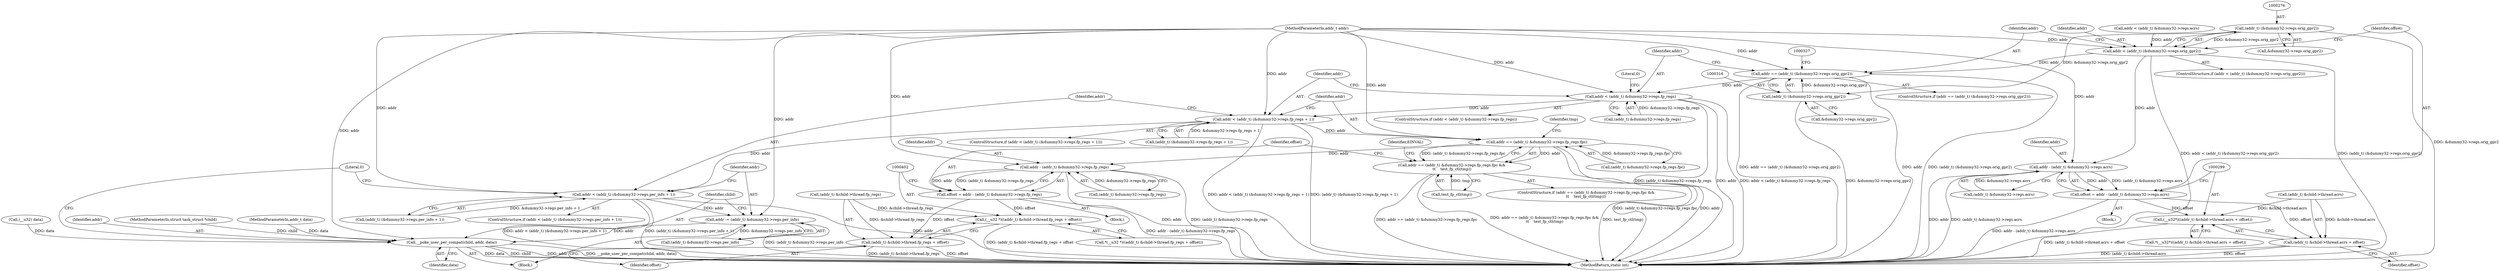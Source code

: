 digraph "0_linux_dab6cf55f81a6e16b8147aed9a843e1691dcd318_0@pointer" {
"1000275" [label="(Call,(addr_t) (&dummy32->regs.orig_gpr2))"];
"1000273" [label="(Call,addr < (addr_t) (&dummy32->regs.orig_gpr2))"];
"1000286" [label="(Call,addr - (addr_t) &dummy32->regs.acrs)"];
"1000284" [label="(Call,offset = addr - (addr_t) &dummy32->regs.acrs)"];
"1000298" [label="(Call,(__u32*)((addr_t) &child->thread.acrs + offset))"];
"1000300" [label="(Call,(addr_t) &child->thread.acrs + offset)"];
"1000313" [label="(Call,addr == (addr_t) (&dummy32->regs.orig_gpr2))"];
"1000340" [label="(Call,addr < (addr_t) &dummy32->regs.fp_regs)"];
"1000355" [label="(Call,addr < (addr_t) (&dummy32->regs.fp_regs + 1))"];
"1000370" [label="(Call,addr == (addr_t) &dummy32->regs.fp_regs.fpc)"];
"1000369" [label="(Call,addr == (addr_t) &dummy32->regs.fp_regs.fpc &&\n\t\t    test_fp_ctl(tmp))"];
"1000389" [label="(Call,addr - (addr_t) &dummy32->regs.fp_regs)"];
"1000387" [label="(Call,offset = addr - (addr_t) &dummy32->regs.fp_regs)"];
"1000401" [label="(Call,(__u32 *)((addr_t) &child->thread.fp_regs + offset))"];
"1000403" [label="(Call,(addr_t) &child->thread.fp_regs + offset)"];
"1000416" [label="(Call,addr < (addr_t) (&dummy32->regs.per_info + 1))"];
"1000429" [label="(Call,addr -= (addr_t) &dummy32->regs.per_info)"];
"1000439" [label="(Call,__poke_user_per_compat(child, addr, data))"];
"1000315" [label="(Call,(addr_t) (&dummy32->regs.orig_gpr2))"];
"1000285" [label="(Identifier,offset)"];
"1000284" [label="(Call,offset = addr - (addr_t) &dummy32->regs.acrs)"];
"1000273" [label="(Call,addr < (addr_t) (&dummy32->regs.orig_gpr2))"];
"1000388" [label="(Identifier,offset)"];
"1000112" [label="(MethodParameterIn,struct task_struct *child)"];
"1000301" [label="(Call,(addr_t) &child->thread.acrs)"];
"1000391" [label="(Call,(addr_t) &dummy32->regs.fp_regs)"];
"1000354" [label="(ControlStructure,if (addr < (addr_t) (&dummy32->regs.fp_regs + 1)))"];
"1000386" [label="(Identifier,EINVAL)"];
"1000371" [label="(Identifier,addr)"];
"1000114" [label="(MethodParameterIn,addr_t data)"];
"1000439" [label="(Call,__poke_user_per_compat(child, addr, data))"];
"1000370" [label="(Call,addr == (addr_t) &dummy32->regs.fp_regs.fpc)"];
"1000412" [label="(Identifier,offset)"];
"1000342" [label="(Call,(addr_t) &dummy32->regs.fp_regs)"];
"1000298" [label="(Call,(__u32*)((addr_t) &child->thread.acrs + offset))"];
"1000297" [label="(Call,*(__u32*)((addr_t) &child->thread.acrs + offset))"];
"1000389" [label="(Call,addr - (addr_t) &dummy32->regs.fp_regs)"];
"1000401" [label="(Call,(__u32 *)((addr_t) &child->thread.fp_regs + offset))"];
"1000383" [label="(Identifier,tmp)"];
"1000288" [label="(Call,(addr_t) &dummy32->regs.acrs)"];
"1000274" [label="(Identifier,addr)"];
"1000403" [label="(Call,(addr_t) &child->thread.fp_regs + offset)"];
"1000283" [label="(Block,)"];
"1000428" [label="(Block,)"];
"1000286" [label="(Call,addr - (addr_t) &dummy32->regs.acrs)"];
"1000317" [label="(Call,&dummy32->regs.orig_gpr2)"];
"1000372" [label="(Call,(addr_t) &dummy32->regs.fp_regs.fpc)"];
"1000277" [label="(Call,&dummy32->regs.orig_gpr2)"];
"1000416" [label="(Call,addr < (addr_t) (&dummy32->regs.per_info + 1))"];
"1000315" [label="(Call,(addr_t) (&dummy32->regs.orig_gpr2))"];
"1000431" [label="(Call,(addr_t) &dummy32->regs.per_info)"];
"1000287" [label="(Identifier,addr)"];
"1000418" [label="(Call,(addr_t) (&dummy32->regs.per_info + 1))"];
"1000275" [label="(Call,(addr_t) (&dummy32->regs.orig_gpr2))"];
"1000340" [label="(Call,addr < (addr_t) &dummy32->regs.fp_regs)"];
"1000309" [label="(Identifier,offset)"];
"1000444" [label="(Literal,0)"];
"1000357" [label="(Call,(addr_t) (&dummy32->regs.fp_regs + 1))"];
"1000417" [label="(Identifier,addr)"];
"1000123" [label="(Call,(__u32) data)"];
"1000339" [label="(ControlStructure,if (addr < (addr_t) &dummy32->regs.fp_regs))"];
"1000400" [label="(Call,*(__u32 *)((addr_t) &child->thread.fp_regs + offset))"];
"1000441" [label="(Identifier,addr)"];
"1000390" [label="(Identifier,addr)"];
"1000272" [label="(ControlStructure,if (addr < (addr_t) (&dummy32->regs.orig_gpr2)))"];
"1000367" [label="(Block,)"];
"1000300" [label="(Call,(addr_t) &child->thread.acrs + offset)"];
"1000404" [label="(Call,(addr_t) &child->thread.fp_regs)"];
"1000440" [label="(Identifier,child)"];
"1000314" [label="(Identifier,addr)"];
"1000312" [label="(ControlStructure,if (addr == (addr_t) (&dummy32->regs.orig_gpr2)))"];
"1000341" [label="(Identifier,addr)"];
"1000356" [label="(Identifier,addr)"];
"1000387" [label="(Call,offset = addr - (addr_t) &dummy32->regs.fp_regs)"];
"1000415" [label="(ControlStructure,if (addr < (addr_t) (&dummy32->regs.per_info + 1)))"];
"1000445" [label="(MethodReturn,static int)"];
"1000313" [label="(Call,addr == (addr_t) (&dummy32->regs.orig_gpr2))"];
"1000355" [label="(Call,addr < (addr_t) (&dummy32->regs.fp_regs + 1))"];
"1000369" [label="(Call,addr == (addr_t) &dummy32->regs.fp_regs.fpc &&\n\t\t    test_fp_ctl(tmp))"];
"1000442" [label="(Identifier,data)"];
"1000430" [label="(Identifier,addr)"];
"1000382" [label="(Call,test_fp_ctl(tmp))"];
"1000352" [label="(Literal,0)"];
"1000368" [label="(ControlStructure,if (addr == (addr_t) &dummy32->regs.fp_regs.fpc &&\n\t\t    test_fp_ctl(tmp)))"];
"1000429" [label="(Call,addr -= (addr_t) &dummy32->regs.per_info)"];
"1000113" [label="(MethodParameterIn,addr_t addr)"];
"1000128" [label="(Call,addr < (addr_t) &dummy32->regs.acrs)"];
"1000275" -> "1000273"  [label="AST: "];
"1000275" -> "1000277"  [label="CFG: "];
"1000276" -> "1000275"  [label="AST: "];
"1000277" -> "1000275"  [label="AST: "];
"1000273" -> "1000275"  [label="CFG: "];
"1000275" -> "1000445"  [label="DDG: &dummy32->regs.orig_gpr2"];
"1000275" -> "1000273"  [label="DDG: &dummy32->regs.orig_gpr2"];
"1000275" -> "1000315"  [label="DDG: &dummy32->regs.orig_gpr2"];
"1000273" -> "1000272"  [label="AST: "];
"1000274" -> "1000273"  [label="AST: "];
"1000285" -> "1000273"  [label="CFG: "];
"1000314" -> "1000273"  [label="CFG: "];
"1000273" -> "1000445"  [label="DDG: (addr_t) (&dummy32->regs.orig_gpr2)"];
"1000273" -> "1000445"  [label="DDG: addr < (addr_t) (&dummy32->regs.orig_gpr2)"];
"1000128" -> "1000273"  [label="DDG: addr"];
"1000113" -> "1000273"  [label="DDG: addr"];
"1000273" -> "1000286"  [label="DDG: addr"];
"1000273" -> "1000313"  [label="DDG: addr"];
"1000286" -> "1000284"  [label="AST: "];
"1000286" -> "1000288"  [label="CFG: "];
"1000287" -> "1000286"  [label="AST: "];
"1000288" -> "1000286"  [label="AST: "];
"1000284" -> "1000286"  [label="CFG: "];
"1000286" -> "1000445"  [label="DDG: addr"];
"1000286" -> "1000445"  [label="DDG: (addr_t) &dummy32->regs.acrs"];
"1000286" -> "1000284"  [label="DDG: addr"];
"1000286" -> "1000284"  [label="DDG: (addr_t) &dummy32->regs.acrs"];
"1000113" -> "1000286"  [label="DDG: addr"];
"1000288" -> "1000286"  [label="DDG: &dummy32->regs.acrs"];
"1000284" -> "1000283"  [label="AST: "];
"1000285" -> "1000284"  [label="AST: "];
"1000299" -> "1000284"  [label="CFG: "];
"1000284" -> "1000445"  [label="DDG: addr - (addr_t) &dummy32->regs.acrs"];
"1000284" -> "1000298"  [label="DDG: offset"];
"1000284" -> "1000300"  [label="DDG: offset"];
"1000298" -> "1000297"  [label="AST: "];
"1000298" -> "1000300"  [label="CFG: "];
"1000299" -> "1000298"  [label="AST: "];
"1000300" -> "1000298"  [label="AST: "];
"1000297" -> "1000298"  [label="CFG: "];
"1000298" -> "1000445"  [label="DDG: (addr_t) &child->thread.acrs + offset"];
"1000301" -> "1000298"  [label="DDG: &child->thread.acrs"];
"1000300" -> "1000309"  [label="CFG: "];
"1000301" -> "1000300"  [label="AST: "];
"1000309" -> "1000300"  [label="AST: "];
"1000300" -> "1000445"  [label="DDG: offset"];
"1000300" -> "1000445"  [label="DDG: (addr_t) &child->thread.acrs"];
"1000301" -> "1000300"  [label="DDG: &child->thread.acrs"];
"1000313" -> "1000312"  [label="AST: "];
"1000313" -> "1000315"  [label="CFG: "];
"1000314" -> "1000313"  [label="AST: "];
"1000315" -> "1000313"  [label="AST: "];
"1000327" -> "1000313"  [label="CFG: "];
"1000341" -> "1000313"  [label="CFG: "];
"1000313" -> "1000445"  [label="DDG: (addr_t) (&dummy32->regs.orig_gpr2)"];
"1000313" -> "1000445"  [label="DDG: addr == (addr_t) (&dummy32->regs.orig_gpr2)"];
"1000313" -> "1000445"  [label="DDG: addr"];
"1000113" -> "1000313"  [label="DDG: addr"];
"1000315" -> "1000313"  [label="DDG: &dummy32->regs.orig_gpr2"];
"1000313" -> "1000340"  [label="DDG: addr"];
"1000340" -> "1000339"  [label="AST: "];
"1000340" -> "1000342"  [label="CFG: "];
"1000341" -> "1000340"  [label="AST: "];
"1000342" -> "1000340"  [label="AST: "];
"1000352" -> "1000340"  [label="CFG: "];
"1000356" -> "1000340"  [label="CFG: "];
"1000340" -> "1000445"  [label="DDG: (addr_t) &dummy32->regs.fp_regs"];
"1000340" -> "1000445"  [label="DDG: addr < (addr_t) &dummy32->regs.fp_regs"];
"1000340" -> "1000445"  [label="DDG: addr"];
"1000113" -> "1000340"  [label="DDG: addr"];
"1000342" -> "1000340"  [label="DDG: &dummy32->regs.fp_regs"];
"1000340" -> "1000355"  [label="DDG: addr"];
"1000355" -> "1000354"  [label="AST: "];
"1000355" -> "1000357"  [label="CFG: "];
"1000356" -> "1000355"  [label="AST: "];
"1000357" -> "1000355"  [label="AST: "];
"1000371" -> "1000355"  [label="CFG: "];
"1000417" -> "1000355"  [label="CFG: "];
"1000355" -> "1000445"  [label="DDG: (addr_t) (&dummy32->regs.fp_regs + 1)"];
"1000355" -> "1000445"  [label="DDG: addr < (addr_t) (&dummy32->regs.fp_regs + 1)"];
"1000113" -> "1000355"  [label="DDG: addr"];
"1000357" -> "1000355"  [label="DDG: &dummy32->regs.fp_regs + 1"];
"1000355" -> "1000370"  [label="DDG: addr"];
"1000355" -> "1000416"  [label="DDG: addr"];
"1000370" -> "1000369"  [label="AST: "];
"1000370" -> "1000372"  [label="CFG: "];
"1000371" -> "1000370"  [label="AST: "];
"1000372" -> "1000370"  [label="AST: "];
"1000383" -> "1000370"  [label="CFG: "];
"1000369" -> "1000370"  [label="CFG: "];
"1000370" -> "1000445"  [label="DDG: (addr_t) &dummy32->regs.fp_regs.fpc"];
"1000370" -> "1000445"  [label="DDG: addr"];
"1000370" -> "1000369"  [label="DDG: addr"];
"1000370" -> "1000369"  [label="DDG: (addr_t) &dummy32->regs.fp_regs.fpc"];
"1000113" -> "1000370"  [label="DDG: addr"];
"1000372" -> "1000370"  [label="DDG: &dummy32->regs.fp_regs.fpc"];
"1000370" -> "1000389"  [label="DDG: addr"];
"1000369" -> "1000368"  [label="AST: "];
"1000369" -> "1000382"  [label="CFG: "];
"1000382" -> "1000369"  [label="AST: "];
"1000386" -> "1000369"  [label="CFG: "];
"1000388" -> "1000369"  [label="CFG: "];
"1000369" -> "1000445"  [label="DDG: addr == (addr_t) &dummy32->regs.fp_regs.fpc &&\n\t\t    test_fp_ctl(tmp)"];
"1000369" -> "1000445"  [label="DDG: addr == (addr_t) &dummy32->regs.fp_regs.fpc"];
"1000369" -> "1000445"  [label="DDG: test_fp_ctl(tmp)"];
"1000382" -> "1000369"  [label="DDG: tmp"];
"1000389" -> "1000387"  [label="AST: "];
"1000389" -> "1000391"  [label="CFG: "];
"1000390" -> "1000389"  [label="AST: "];
"1000391" -> "1000389"  [label="AST: "];
"1000387" -> "1000389"  [label="CFG: "];
"1000389" -> "1000445"  [label="DDG: addr"];
"1000389" -> "1000445"  [label="DDG: (addr_t) &dummy32->regs.fp_regs"];
"1000389" -> "1000387"  [label="DDG: addr"];
"1000389" -> "1000387"  [label="DDG: (addr_t) &dummy32->regs.fp_regs"];
"1000113" -> "1000389"  [label="DDG: addr"];
"1000391" -> "1000389"  [label="DDG: &dummy32->regs.fp_regs"];
"1000387" -> "1000367"  [label="AST: "];
"1000388" -> "1000387"  [label="AST: "];
"1000402" -> "1000387"  [label="CFG: "];
"1000387" -> "1000445"  [label="DDG: addr - (addr_t) &dummy32->regs.fp_regs"];
"1000387" -> "1000401"  [label="DDG: offset"];
"1000387" -> "1000403"  [label="DDG: offset"];
"1000401" -> "1000400"  [label="AST: "];
"1000401" -> "1000403"  [label="CFG: "];
"1000402" -> "1000401"  [label="AST: "];
"1000403" -> "1000401"  [label="AST: "];
"1000400" -> "1000401"  [label="CFG: "];
"1000401" -> "1000445"  [label="DDG: (addr_t) &child->thread.fp_regs + offset"];
"1000404" -> "1000401"  [label="DDG: &child->thread.fp_regs"];
"1000403" -> "1000412"  [label="CFG: "];
"1000404" -> "1000403"  [label="AST: "];
"1000412" -> "1000403"  [label="AST: "];
"1000403" -> "1000445"  [label="DDG: offset"];
"1000403" -> "1000445"  [label="DDG: (addr_t) &child->thread.fp_regs"];
"1000404" -> "1000403"  [label="DDG: &child->thread.fp_regs"];
"1000416" -> "1000415"  [label="AST: "];
"1000416" -> "1000418"  [label="CFG: "];
"1000417" -> "1000416"  [label="AST: "];
"1000418" -> "1000416"  [label="AST: "];
"1000430" -> "1000416"  [label="CFG: "];
"1000444" -> "1000416"  [label="CFG: "];
"1000416" -> "1000445"  [label="DDG: addr < (addr_t) (&dummy32->regs.per_info + 1)"];
"1000416" -> "1000445"  [label="DDG: (addr_t) (&dummy32->regs.per_info + 1)"];
"1000416" -> "1000445"  [label="DDG: addr"];
"1000113" -> "1000416"  [label="DDG: addr"];
"1000418" -> "1000416"  [label="DDG: &dummy32->regs.per_info + 1"];
"1000416" -> "1000429"  [label="DDG: addr"];
"1000429" -> "1000428"  [label="AST: "];
"1000429" -> "1000431"  [label="CFG: "];
"1000430" -> "1000429"  [label="AST: "];
"1000431" -> "1000429"  [label="AST: "];
"1000440" -> "1000429"  [label="CFG: "];
"1000429" -> "1000445"  [label="DDG: (addr_t) &dummy32->regs.per_info"];
"1000431" -> "1000429"  [label="DDG: &dummy32->regs.per_info"];
"1000113" -> "1000429"  [label="DDG: addr"];
"1000429" -> "1000439"  [label="DDG: addr"];
"1000439" -> "1000428"  [label="AST: "];
"1000439" -> "1000442"  [label="CFG: "];
"1000440" -> "1000439"  [label="AST: "];
"1000441" -> "1000439"  [label="AST: "];
"1000442" -> "1000439"  [label="AST: "];
"1000444" -> "1000439"  [label="CFG: "];
"1000439" -> "1000445"  [label="DDG: data"];
"1000439" -> "1000445"  [label="DDG: child"];
"1000439" -> "1000445"  [label="DDG: addr"];
"1000439" -> "1000445"  [label="DDG: __poke_user_per_compat(child, addr, data)"];
"1000112" -> "1000439"  [label="DDG: child"];
"1000113" -> "1000439"  [label="DDG: addr"];
"1000123" -> "1000439"  [label="DDG: data"];
"1000114" -> "1000439"  [label="DDG: data"];
"1000315" -> "1000317"  [label="CFG: "];
"1000316" -> "1000315"  [label="AST: "];
"1000317" -> "1000315"  [label="AST: "];
"1000315" -> "1000445"  [label="DDG: &dummy32->regs.orig_gpr2"];
}
